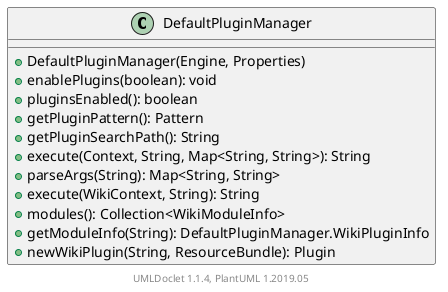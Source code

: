 @startuml

    class DefaultPluginManager [[DefaultPluginManager.html]] {
        +DefaultPluginManager(Engine, Properties)
        +enablePlugins(boolean): void
        +pluginsEnabled(): boolean
        +getPluginPattern(): Pattern
        +getPluginSearchPath(): String
        +execute(Context, String, Map<String, String>): String
        +parseArgs(String): Map<String, String>
        +execute(WikiContext, String): String
        +modules(): Collection<WikiModuleInfo>
        +getModuleInfo(String): DefaultPluginManager.WikiPluginInfo
        +newWikiPlugin(String, ResourceBundle): Plugin
    }


    center footer UMLDoclet 1.1.4, PlantUML 1.2019.05
@enduml
